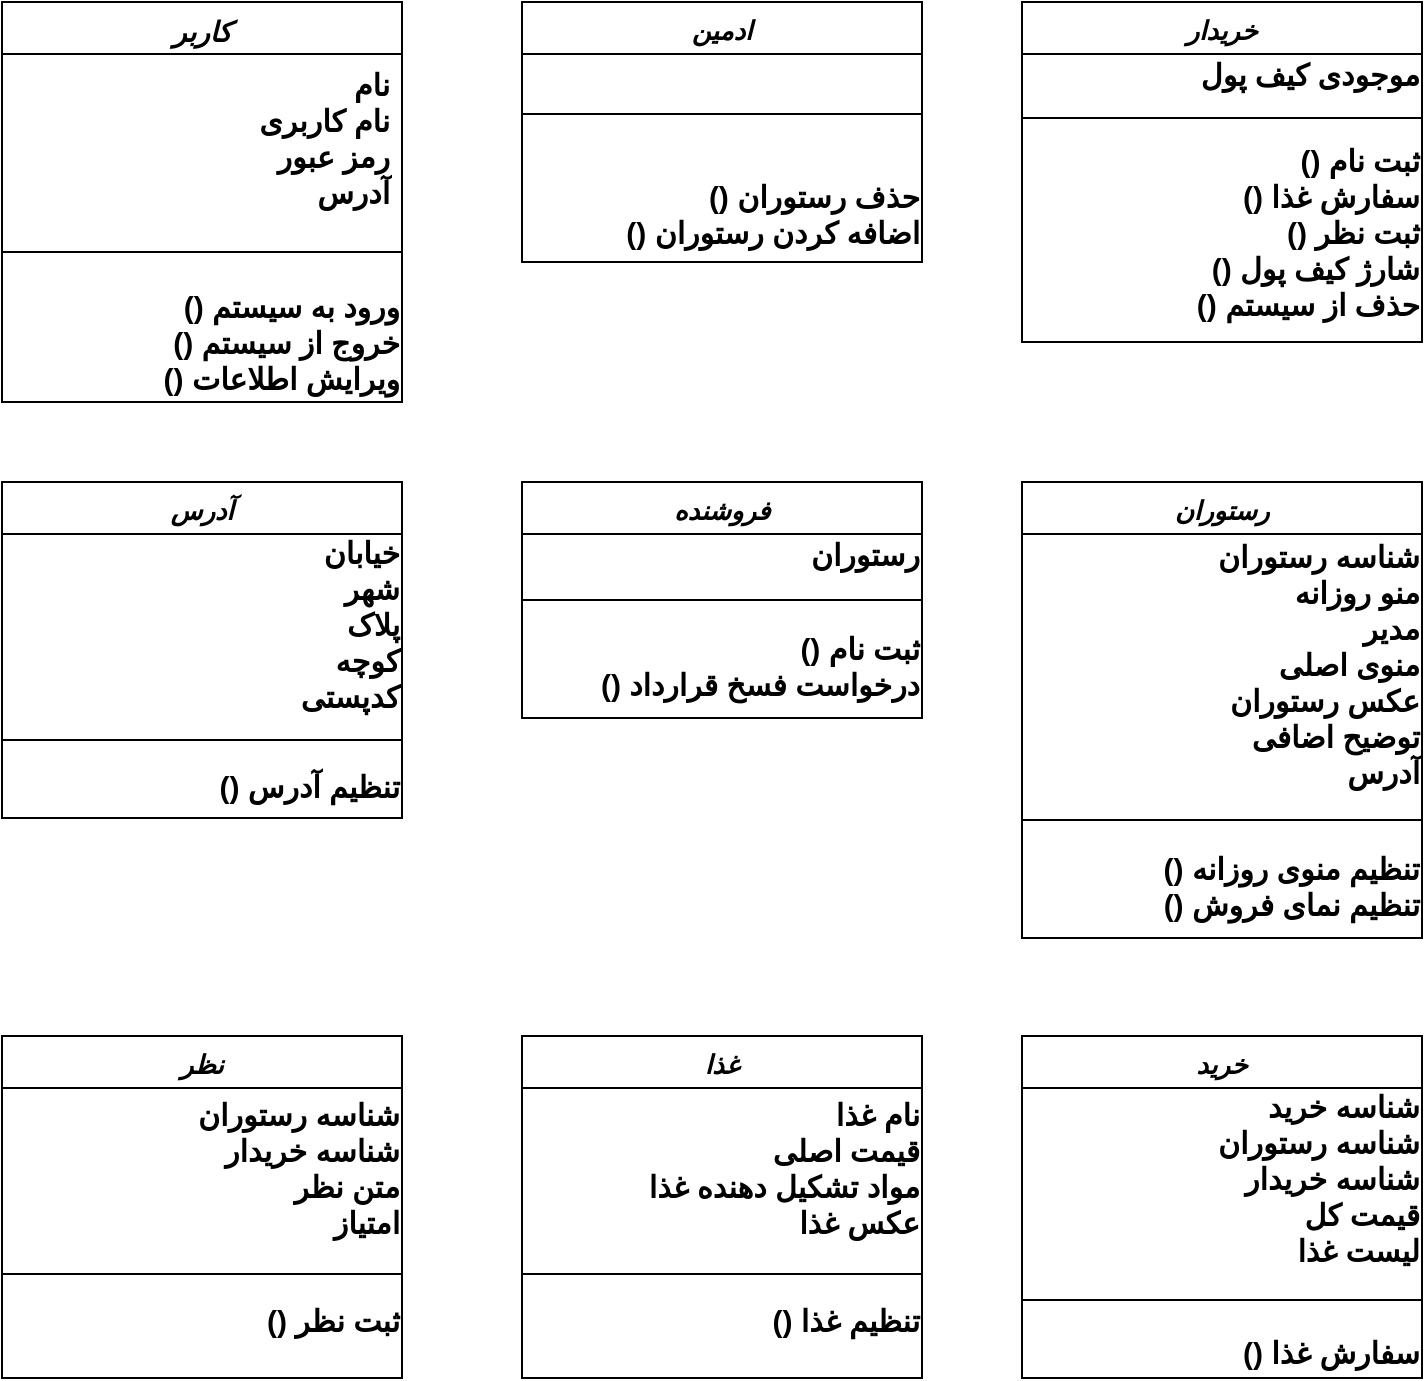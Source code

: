 <mxfile version="14.1.1" type="github">
  <diagram id="C5RBs43oDa-KdzZeNtuy" name="Page-1">
    <mxGraphModel dx="1221" dy="682" grid="1" gridSize="10" guides="1" tooltips="1" connect="1" arrows="1" fold="1" page="1" pageScale="1" pageWidth="827" pageHeight="1169" math="0" shadow="0">
      <root>
        <mxCell id="WIyWlLk6GJQsqaUBKTNV-0" />
        <mxCell id="WIyWlLk6GJQsqaUBKTNV-1" parent="WIyWlLk6GJQsqaUBKTNV-0" />
        <mxCell id="lyuGTbBeJ2-KbHGN9zhW-0" value="کاربر" style="swimlane;fontStyle=3;align=center;verticalAlign=top;childLayout=stackLayout;horizontal=1;startSize=26;horizontalStack=0;resizeParent=1;resizeLast=0;collapsible=1;marginBottom=0;rounded=0;shadow=0;strokeWidth=1;fontSize=14;" parent="WIyWlLk6GJQsqaUBKTNV-1" vertex="1">
          <mxGeometry x="50" y="240" width="200" height="200" as="geometry">
            <mxRectangle x="230" y="140" width="160" height="26" as="alternateBounds" />
          </mxGeometry>
        </mxCell>
        <mxCell id="lyuGTbBeJ2-KbHGN9zhW-1" value="نام &#xa;نام کاربری&#xa;رمز عبور&#xa;آدرس&#xa;" style="text;align=right;verticalAlign=top;spacingLeft=4;spacingRight=4;overflow=hidden;rotatable=0;points=[[0,0.5],[1,0.5]];portConstraint=eastwest;fontSize=15;fontStyle=1" parent="lyuGTbBeJ2-KbHGN9zhW-0" vertex="1">
          <mxGeometry y="26" width="200" height="84" as="geometry" />
        </mxCell>
        <mxCell id="lyuGTbBeJ2-KbHGN9zhW-2" value="" style="line;html=1;strokeWidth=1;align=left;verticalAlign=middle;spacingTop=-1;spacingLeft=3;spacingRight=3;rotatable=0;labelPosition=right;points=[];portConstraint=eastwest;" parent="lyuGTbBeJ2-KbHGN9zhW-0" vertex="1">
          <mxGeometry y="110" width="200" height="30" as="geometry" />
        </mxCell>
        <mxCell id="lyuGTbBeJ2-KbHGN9zhW-3" value="&lt;div&gt;&lt;b&gt;() ورود به سیستم &lt;br&gt;&lt;/b&gt;&lt;/div&gt;&lt;div&gt;&lt;b&gt;() خروج از سیستم&lt;/b&gt;&lt;/div&gt;&lt;div&gt;&lt;b&gt;() ویرایش اطلاعات&lt;/b&gt;&lt;br&gt;&lt;/div&gt;" style="text;html=1;align=right;verticalAlign=middle;resizable=0;points=[];autosize=1;fontSize=15;" parent="lyuGTbBeJ2-KbHGN9zhW-0" vertex="1">
          <mxGeometry y="140" width="200" height="60" as="geometry" />
        </mxCell>
        <mxCell id="lyuGTbBeJ2-KbHGN9zhW-4" value="ادمین" style="swimlane;fontStyle=3;align=center;verticalAlign=top;childLayout=stackLayout;horizontal=1;startSize=26;horizontalStack=0;resizeParent=1;resizeLast=0;collapsible=1;marginBottom=0;rounded=0;shadow=0;strokeWidth=1;fontSize=13;" parent="WIyWlLk6GJQsqaUBKTNV-1" vertex="1">
          <mxGeometry x="310" y="240" width="200" height="130" as="geometry">
            <mxRectangle x="290" y="200" width="160" height="26" as="alternateBounds" />
          </mxGeometry>
        </mxCell>
        <mxCell id="lyuGTbBeJ2-KbHGN9zhW-6" value="" style="line;html=1;strokeWidth=1;align=left;verticalAlign=middle;spacingTop=-1;spacingLeft=3;spacingRight=3;rotatable=0;labelPosition=right;points=[];portConstraint=eastwest;" parent="lyuGTbBeJ2-KbHGN9zhW-4" vertex="1">
          <mxGeometry y="26" width="200" height="60" as="geometry" />
        </mxCell>
        <mxCell id="lyuGTbBeJ2-KbHGN9zhW-7" value="&lt;div&gt;&lt;b&gt;() حذف رستوران&lt;/b&gt;&lt;br&gt;&lt;/div&gt;&lt;div&gt;&lt;b&gt;() اضافه کردن رستوران&lt;/b&gt;&lt;br&gt;&lt;/div&gt;" style="text;html=1;align=right;verticalAlign=middle;resizable=0;points=[];autosize=1;fontSize=15;" parent="lyuGTbBeJ2-KbHGN9zhW-4" vertex="1">
          <mxGeometry y="86" width="200" height="40" as="geometry" />
        </mxCell>
        <mxCell id="lyuGTbBeJ2-KbHGN9zhW-8" value="خریدار" style="swimlane;fontStyle=3;align=center;verticalAlign=top;childLayout=stackLayout;horizontal=1;startSize=26;horizontalStack=0;resizeParent=1;resizeLast=0;collapsible=1;marginBottom=0;rounded=0;shadow=0;strokeWidth=1;fontSize=13;" parent="WIyWlLk6GJQsqaUBKTNV-1" vertex="1">
          <mxGeometry x="560" y="240" width="200" height="170" as="geometry">
            <mxRectangle x="230" y="140" width="160" height="26" as="alternateBounds" />
          </mxGeometry>
        </mxCell>
        <mxCell id="lyuGTbBeJ2-KbHGN9zhW-11" value="&lt;div align=&quot;right&quot;&gt;&lt;b&gt;موجودی کیف پول&lt;/b&gt;&lt;/div&gt;" style="text;html=1;align=right;verticalAlign=middle;resizable=0;points=[];autosize=1;fontSize=15;" parent="lyuGTbBeJ2-KbHGN9zhW-8" vertex="1">
          <mxGeometry y="26" width="200" height="20" as="geometry" />
        </mxCell>
        <mxCell id="lyuGTbBeJ2-KbHGN9zhW-9" value="" style="line;html=1;strokeWidth=1;align=left;verticalAlign=middle;spacingTop=-1;spacingLeft=3;spacingRight=3;rotatable=0;labelPosition=right;points=[];portConstraint=eastwest;" parent="lyuGTbBeJ2-KbHGN9zhW-8" vertex="1">
          <mxGeometry y="46" width="200" height="24" as="geometry" />
        </mxCell>
        <mxCell id="lyuGTbBeJ2-KbHGN9zhW-10" value="&lt;div&gt;&lt;b&gt;&amp;nbsp; () ثبت نام &lt;br&gt;&lt;/b&gt;&lt;/div&gt;&lt;div&gt;&lt;b&gt;() سفارش غذا&lt;/b&gt;&lt;/div&gt;&lt;div&gt;&lt;b&gt;() ثبت نظر&lt;/b&gt;&lt;/div&gt;&lt;div&gt;&lt;b&gt;() شارژ کیف پول&lt;/b&gt;&lt;/div&gt;&lt;div&gt;&lt;b&gt;() حذف از سیستم&lt;/b&gt;&lt;br&gt;&lt;/div&gt;" style="text;html=1;align=right;verticalAlign=middle;resizable=0;points=[];autosize=1;fontSize=15;" parent="lyuGTbBeJ2-KbHGN9zhW-8" vertex="1">
          <mxGeometry y="70" width="200" height="90" as="geometry" />
        </mxCell>
        <mxCell id="lyuGTbBeJ2-KbHGN9zhW-12" value="فروشنده" style="swimlane;fontStyle=3;align=center;verticalAlign=top;childLayout=stackLayout;horizontal=1;startSize=26;horizontalStack=0;resizeParent=1;resizeLast=0;collapsible=1;marginBottom=0;rounded=0;shadow=0;strokeWidth=1;fontSize=13;" parent="WIyWlLk6GJQsqaUBKTNV-1" vertex="1">
          <mxGeometry x="310" y="480" width="200" height="118" as="geometry">
            <mxRectangle x="230" y="140" width="160" height="26" as="alternateBounds" />
          </mxGeometry>
        </mxCell>
        <mxCell id="lyuGTbBeJ2-KbHGN9zhW-15" value="&lt;div&gt;&lt;b&gt;رستوران&lt;/b&gt;&lt;/div&gt;" style="text;html=1;align=right;verticalAlign=middle;resizable=0;points=[];autosize=1;fontSize=15;" parent="lyuGTbBeJ2-KbHGN9zhW-12" vertex="1">
          <mxGeometry y="26" width="200" height="20" as="geometry" />
        </mxCell>
        <mxCell id="lyuGTbBeJ2-KbHGN9zhW-13" value="" style="line;html=1;strokeWidth=1;align=left;verticalAlign=middle;spacingTop=-1;spacingLeft=3;spacingRight=3;rotatable=0;labelPosition=right;points=[];portConstraint=eastwest;" parent="lyuGTbBeJ2-KbHGN9zhW-12" vertex="1">
          <mxGeometry y="46" width="200" height="26" as="geometry" />
        </mxCell>
        <mxCell id="lyuGTbBeJ2-KbHGN9zhW-14" value="&lt;div&gt;&lt;b&gt;() ثبت نام &lt;br&gt;&lt;/b&gt;&lt;/div&gt;&lt;div&gt;&lt;b&gt;() درخواست فسخ قرارداد&lt;/b&gt;&lt;/div&gt;" style="text;html=1;align=right;verticalAlign=middle;resizable=0;points=[];autosize=1;fontSize=15;" parent="lyuGTbBeJ2-KbHGN9zhW-12" vertex="1">
          <mxGeometry y="72" width="200" height="40" as="geometry" />
        </mxCell>
        <mxCell id="lyuGTbBeJ2-KbHGN9zhW-16" value="رستوران" style="swimlane;fontStyle=3;align=center;verticalAlign=top;childLayout=stackLayout;horizontal=1;startSize=26;horizontalStack=0;resizeParent=1;resizeLast=0;collapsible=1;marginBottom=0;rounded=0;shadow=0;strokeWidth=1;fontSize=13;" parent="WIyWlLk6GJQsqaUBKTNV-1" vertex="1">
          <mxGeometry x="560" y="480" width="200" height="228" as="geometry">
            <mxRectangle x="230" y="140" width="160" height="26" as="alternateBounds" />
          </mxGeometry>
        </mxCell>
        <mxCell id="lyuGTbBeJ2-KbHGN9zhW-17" value="&lt;div&gt;&lt;b&gt;شناسه رستوران&lt;br&gt;&lt;/b&gt;&lt;/div&gt;&lt;div&gt;&lt;b&gt;منو روزانه&lt;br&gt;&lt;/b&gt;&lt;/div&gt;&lt;div&gt;&lt;b&gt;مدیر&lt;/b&gt;&lt;/div&gt;&lt;div&gt;&lt;div&gt;&lt;b&gt;منوی اصلی&lt;/b&gt;&lt;/div&gt;&lt;div&gt;&lt;b&gt;عکس رستوران&lt;br&gt;&lt;/b&gt;&lt;/div&gt;&lt;div&gt;&lt;b&gt;توضیح اضافی &lt;br&gt;&lt;/b&gt;&lt;/div&gt;&lt;div&gt;&lt;b&gt;آدرس&lt;/b&gt;&lt;br&gt;&lt;/div&gt;&lt;/div&gt;" style="text;html=1;align=right;verticalAlign=middle;resizable=0;points=[];autosize=1;fontSize=15;" parent="lyuGTbBeJ2-KbHGN9zhW-16" vertex="1">
          <mxGeometry y="26" width="200" height="130" as="geometry" />
        </mxCell>
        <mxCell id="lyuGTbBeJ2-KbHGN9zhW-18" value="" style="line;html=1;strokeWidth=1;align=left;verticalAlign=middle;spacingTop=-1;spacingLeft=3;spacingRight=3;rotatable=0;labelPosition=right;points=[];portConstraint=eastwest;" parent="lyuGTbBeJ2-KbHGN9zhW-16" vertex="1">
          <mxGeometry y="156" width="200" height="26" as="geometry" />
        </mxCell>
        <mxCell id="lyuGTbBeJ2-KbHGN9zhW-24" value="&lt;div&gt;&lt;b&gt;() تنظیم منوی روزانه&lt;br&gt;&lt;/b&gt;&lt;/div&gt;&lt;div&gt;&lt;div&gt;&lt;b&gt;() تنظیم نمای فروش&lt;/b&gt;&lt;/div&gt;&lt;/div&gt;" style="text;html=1;align=right;verticalAlign=middle;resizable=0;points=[];autosize=1;fontSize=15;" parent="lyuGTbBeJ2-KbHGN9zhW-16" vertex="1">
          <mxGeometry y="182" width="200" height="40" as="geometry" />
        </mxCell>
        <mxCell id="tZh1ZtW-dNU_HLveQdIa-2" value="آدرس" style="swimlane;fontStyle=3;align=center;verticalAlign=top;childLayout=stackLayout;horizontal=1;startSize=26;horizontalStack=0;resizeParent=1;resizeLast=0;collapsible=1;marginBottom=0;rounded=0;shadow=0;strokeWidth=1;fillColor=#FFFFFF;fontSize=13;" parent="WIyWlLk6GJQsqaUBKTNV-1" vertex="1">
          <mxGeometry x="50" y="480" width="200" height="168" as="geometry">
            <mxRectangle x="230" y="140" width="160" height="26" as="alternateBounds" />
          </mxGeometry>
        </mxCell>
        <mxCell id="tZh1ZtW-dNU_HLveQdIa-3" value="&lt;div&gt;&lt;b&gt;خیابان&lt;/b&gt;&lt;/div&gt;&lt;div&gt;&lt;b&gt;شهر&lt;/b&gt;&lt;/div&gt;&lt;div&gt;&lt;b&gt;پلاک &lt;br&gt;&lt;/b&gt;&lt;/div&gt;&lt;div&gt;&lt;b&gt;کوچه &lt;br&gt;&lt;/b&gt;&lt;/div&gt;&lt;div&gt;&lt;b&gt;کدپستی&lt;/b&gt;&lt;br&gt;&lt;/div&gt;" style="text;html=1;align=right;verticalAlign=middle;resizable=0;points=[];autosize=1;fontSize=15;" parent="tZh1ZtW-dNU_HLveQdIa-2" vertex="1">
          <mxGeometry y="26" width="200" height="90" as="geometry" />
        </mxCell>
        <mxCell id="tZh1ZtW-dNU_HLveQdIa-4" value="" style="line;html=1;strokeWidth=1;align=left;verticalAlign=middle;spacingTop=-1;spacingLeft=3;spacingRight=3;rotatable=0;labelPosition=right;points=[];portConstraint=eastwest;" parent="tZh1ZtW-dNU_HLveQdIa-2" vertex="1">
          <mxGeometry y="116" width="200" height="26" as="geometry" />
        </mxCell>
        <mxCell id="tZh1ZtW-dNU_HLveQdIa-5" value="&lt;b&gt;() تنظیم آدرس&lt;/b&gt;" style="text;html=1;align=right;verticalAlign=middle;resizable=0;points=[];autosize=1;fontSize=15;" parent="tZh1ZtW-dNU_HLveQdIa-2" vertex="1">
          <mxGeometry y="142" width="200" height="20" as="geometry" />
        </mxCell>
        <mxCell id="tZh1ZtW-dNU_HLveQdIa-6" value="غذا" style="swimlane;fontStyle=3;align=center;verticalAlign=top;childLayout=stackLayout;horizontal=1;startSize=26;horizontalStack=0;resizeParent=1;resizeLast=0;collapsible=1;marginBottom=0;rounded=0;shadow=0;strokeWidth=1;fontSize=13;" parent="WIyWlLk6GJQsqaUBKTNV-1" vertex="1">
          <mxGeometry x="310" y="757" width="200" height="171" as="geometry">
            <mxRectangle x="230" y="140" width="160" height="26" as="alternateBounds" />
          </mxGeometry>
        </mxCell>
        <mxCell id="tZh1ZtW-dNU_HLveQdIa-7" value="&lt;div&gt;&lt;b&gt;نام غذا&lt;/b&gt;&lt;/div&gt;&lt;div&gt;&lt;b&gt;قیمت اصلی&lt;/b&gt;&lt;/div&gt;&lt;div&gt;&lt;b&gt;مواد تشکیل دهنده غذا&lt;/b&gt;&lt;/div&gt;&lt;div&gt;&lt;b&gt;عکس غذا&lt;/b&gt;&lt;br&gt;&lt;/div&gt;" style="text;html=1;align=right;verticalAlign=middle;resizable=0;points=[];autosize=1;fontSize=15;" parent="tZh1ZtW-dNU_HLveQdIa-6" vertex="1">
          <mxGeometry y="26" width="200" height="80" as="geometry" />
        </mxCell>
        <mxCell id="tZh1ZtW-dNU_HLveQdIa-8" value="" style="line;html=1;strokeWidth=1;align=left;verticalAlign=middle;spacingTop=-1;spacingLeft=3;spacingRight=3;rotatable=0;labelPosition=right;points=[];portConstraint=eastwest;" parent="tZh1ZtW-dNU_HLveQdIa-6" vertex="1">
          <mxGeometry y="106" width="200" height="26" as="geometry" />
        </mxCell>
        <mxCell id="tZh1ZtW-dNU_HLveQdIa-9" value="&lt;b&gt;() تنظیم غذا&lt;/b&gt;" style="text;html=1;align=right;verticalAlign=middle;resizable=0;points=[];autosize=1;fontSize=15;" parent="tZh1ZtW-dNU_HLveQdIa-6" vertex="1">
          <mxGeometry y="132" width="200" height="20" as="geometry" />
        </mxCell>
        <mxCell id="tZh1ZtW-dNU_HLveQdIa-10" value="نظر" style="swimlane;fontStyle=3;align=center;verticalAlign=top;childLayout=stackLayout;horizontal=1;startSize=26;horizontalStack=0;resizeParent=1;resizeLast=0;collapsible=1;marginBottom=0;rounded=0;shadow=0;strokeWidth=1;fontSize=13;" parent="WIyWlLk6GJQsqaUBKTNV-1" vertex="1">
          <mxGeometry x="50" y="757" width="200" height="171" as="geometry">
            <mxRectangle x="230" y="140" width="160" height="26" as="alternateBounds" />
          </mxGeometry>
        </mxCell>
        <mxCell id="tZh1ZtW-dNU_HLveQdIa-11" value="&lt;div&gt;&lt;b&gt;شناسه رستوران&lt;/b&gt;&lt;/div&gt;&lt;div&gt;&lt;b&gt;شناسه خریدار&lt;/b&gt;&lt;/div&gt;&lt;div&gt;&lt;b&gt;متن نظر &lt;br&gt;&lt;/b&gt;&lt;/div&gt;&lt;div&gt;&lt;b&gt;امتیاز&lt;/b&gt;&lt;br&gt;&lt;/div&gt;" style="text;html=1;align=right;verticalAlign=middle;resizable=0;points=[];autosize=1;fontSize=15;" parent="tZh1ZtW-dNU_HLveQdIa-10" vertex="1">
          <mxGeometry y="26" width="200" height="80" as="geometry" />
        </mxCell>
        <mxCell id="tZh1ZtW-dNU_HLveQdIa-12" value="" style="line;html=1;strokeWidth=1;align=left;verticalAlign=middle;spacingTop=-1;spacingLeft=3;spacingRight=3;rotatable=0;labelPosition=right;points=[];portConstraint=eastwest;" parent="tZh1ZtW-dNU_HLveQdIa-10" vertex="1">
          <mxGeometry y="106" width="200" height="26" as="geometry" />
        </mxCell>
        <mxCell id="tZh1ZtW-dNU_HLveQdIa-13" value="&lt;b&gt;() ثبت نظر&lt;/b&gt;" style="text;html=1;align=right;verticalAlign=middle;resizable=0;points=[];autosize=1;fontSize=15;" parent="tZh1ZtW-dNU_HLveQdIa-10" vertex="1">
          <mxGeometry y="132" width="200" height="20" as="geometry" />
        </mxCell>
        <mxCell id="tZh1ZtW-dNU_HLveQdIa-14" value="خرید" style="swimlane;fontStyle=3;align=center;verticalAlign=top;childLayout=stackLayout;horizontal=1;startSize=26;horizontalStack=0;resizeParent=1;resizeLast=0;collapsible=1;marginBottom=0;rounded=0;shadow=0;strokeWidth=1;fontSize=13;" parent="WIyWlLk6GJQsqaUBKTNV-1" vertex="1">
          <mxGeometry x="560" y="757" width="200" height="171" as="geometry">
            <mxRectangle x="230" y="140" width="160" height="26" as="alternateBounds" />
          </mxGeometry>
        </mxCell>
        <mxCell id="tZh1ZtW-dNU_HLveQdIa-15" value="&lt;div&gt;&lt;b&gt;شناسه خرید&lt;br&gt;&lt;/b&gt;&lt;/div&gt;&lt;div&gt;&lt;b&gt;شناسه رستوران&lt;/b&gt;&lt;/div&gt;&lt;div&gt;&lt;span&gt;&lt;b&gt;شناسه خریدار&lt;/b&gt;&lt;/span&gt;&lt;/div&gt;&lt;div&gt;&lt;b&gt;قیمت کل&lt;/b&gt;&lt;/div&gt;&lt;div&gt;&lt;b&gt;لیست غذا&lt;/b&gt;&lt;/div&gt;" style="text;html=1;align=right;verticalAlign=middle;resizable=0;points=[];autosize=1;fontSize=15;" parent="tZh1ZtW-dNU_HLveQdIa-14" vertex="1">
          <mxGeometry y="26" width="200" height="90" as="geometry" />
        </mxCell>
        <mxCell id="tZh1ZtW-dNU_HLveQdIa-16" value="" style="line;html=1;strokeWidth=1;align=left;verticalAlign=middle;spacingTop=-1;spacingLeft=3;spacingRight=3;rotatable=0;labelPosition=right;points=[];portConstraint=eastwest;" parent="tZh1ZtW-dNU_HLveQdIa-14" vertex="1">
          <mxGeometry y="116" width="200" height="32" as="geometry" />
        </mxCell>
        <mxCell id="tZh1ZtW-dNU_HLveQdIa-17" value="&lt;b&gt;() سفارش غذا&lt;/b&gt;" style="text;html=1;align=right;verticalAlign=middle;resizable=0;points=[];autosize=1;fontSize=15;" parent="tZh1ZtW-dNU_HLveQdIa-14" vertex="1">
          <mxGeometry y="148" width="200" height="20" as="geometry" />
        </mxCell>
      </root>
    </mxGraphModel>
  </diagram>
</mxfile>
